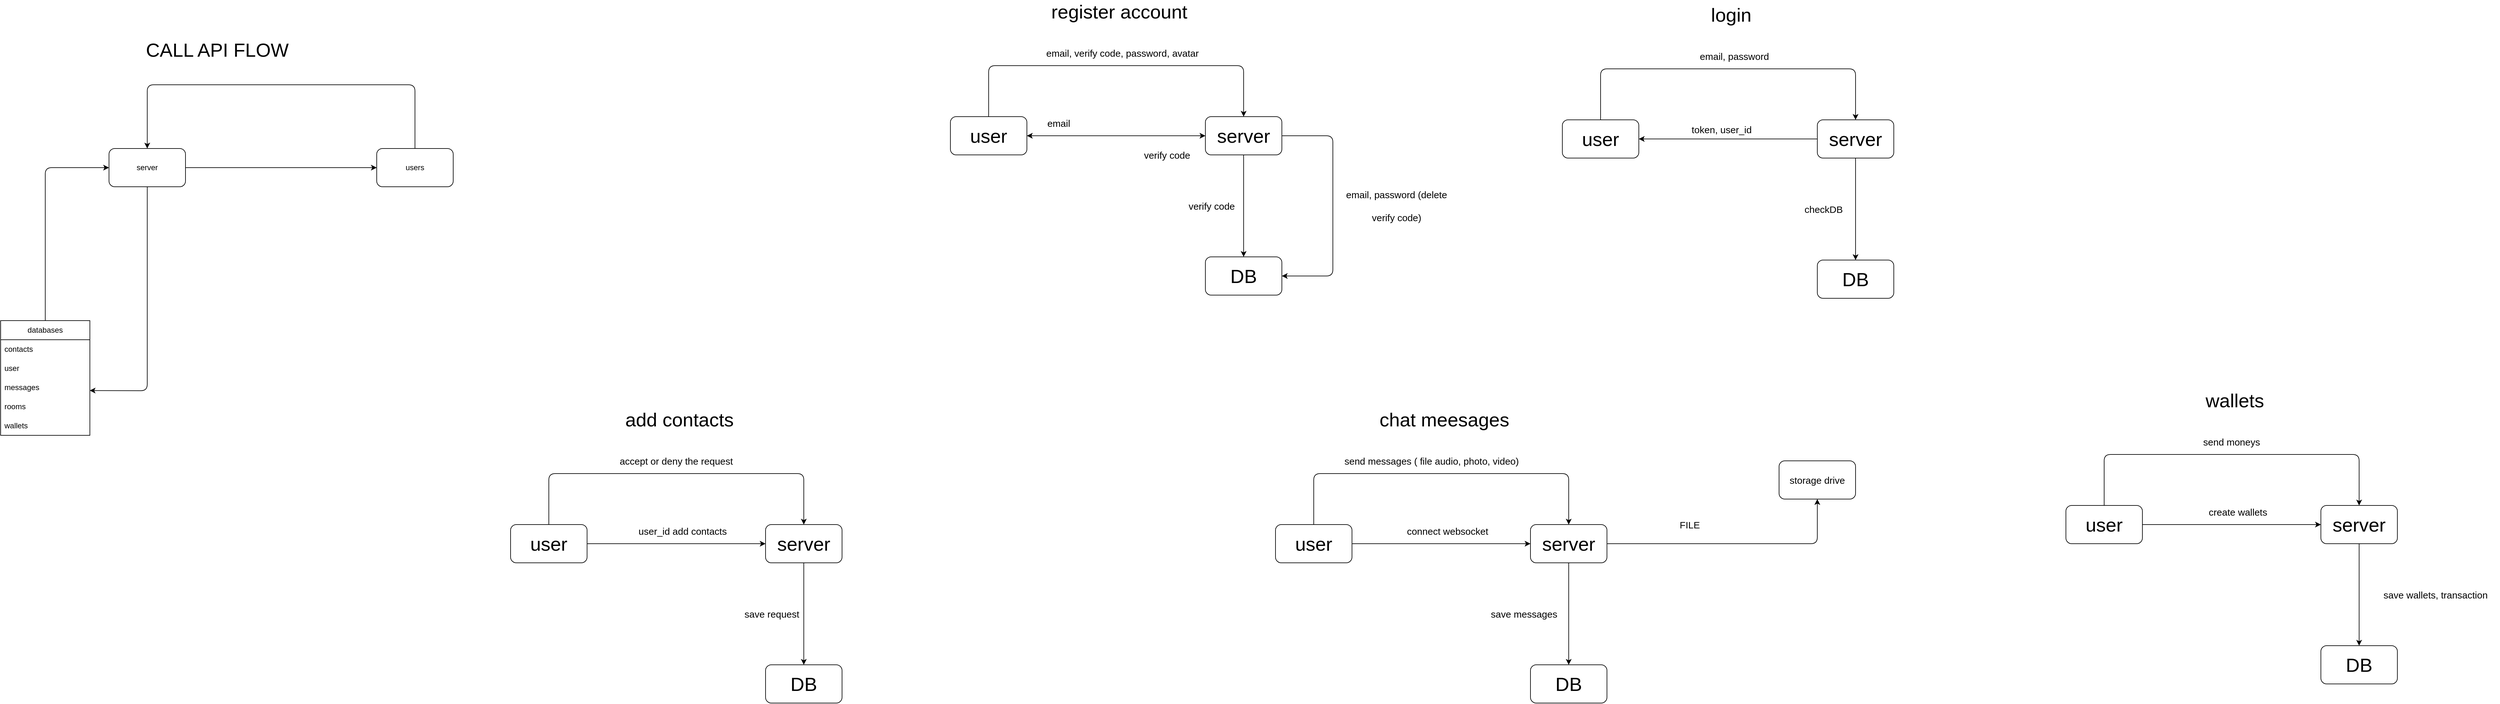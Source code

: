 <mxfile version="22.1.11" type="device">
  <diagram id="0tbcOFKwYmVJheq43jTC" name="Page-1">
    <mxGraphModel dx="4914" dy="4050" grid="1" gridSize="10" guides="1" tooltips="1" connect="1" arrows="1" fold="1" page="1" pageScale="1" pageWidth="850" pageHeight="1100" math="0" shadow="0">
      <root>
        <mxCell id="0" />
        <mxCell id="1" parent="0" />
        <mxCell id="9" style="edgeStyle=none;html=1;entryX=0.998;entryY=0.656;entryDx=0;entryDy=0;entryPerimeter=0;" parent="1" source="2" target="6" edge="1">
          <mxGeometry relative="1" as="geometry">
            <Array as="points">
              <mxPoint x="280" y="520" />
            </Array>
          </mxGeometry>
        </mxCell>
        <mxCell id="14" style="edgeStyle=none;html=1;" parent="1" source="2" target="11" edge="1">
          <mxGeometry relative="1" as="geometry" />
        </mxCell>
        <mxCell id="2" value="server" style="rounded=1;whiteSpace=wrap;html=1;" parent="1" vertex="1">
          <mxGeometry x="220" y="140" width="120" height="60" as="geometry" />
        </mxCell>
        <mxCell id="10" style="edgeStyle=none;html=1;entryX=0;entryY=0.5;entryDx=0;entryDy=0;" parent="1" source="3" target="2" edge="1">
          <mxGeometry relative="1" as="geometry">
            <Array as="points">
              <mxPoint x="120" y="170" />
            </Array>
          </mxGeometry>
        </mxCell>
        <mxCell id="3" value="databases" style="swimlane;fontStyle=0;childLayout=stackLayout;horizontal=1;startSize=30;horizontalStack=0;resizeParent=1;resizeParentMax=0;resizeLast=0;collapsible=1;marginBottom=0;whiteSpace=wrap;html=1;" parent="1" vertex="1">
          <mxGeometry x="50" y="410" width="140" height="180" as="geometry" />
        </mxCell>
        <mxCell id="4" value="contacts" style="text;strokeColor=none;fillColor=none;align=left;verticalAlign=middle;spacingLeft=4;spacingRight=4;overflow=hidden;points=[[0,0.5],[1,0.5]];portConstraint=eastwest;rotatable=0;whiteSpace=wrap;html=1;" parent="3" vertex="1">
          <mxGeometry y="30" width="140" height="30" as="geometry" />
        </mxCell>
        <mxCell id="5" value="user" style="text;strokeColor=none;fillColor=none;align=left;verticalAlign=middle;spacingLeft=4;spacingRight=4;overflow=hidden;points=[[0,0.5],[1,0.5]];portConstraint=eastwest;rotatable=0;whiteSpace=wrap;html=1;" parent="3" vertex="1">
          <mxGeometry y="60" width="140" height="30" as="geometry" />
        </mxCell>
        <mxCell id="6" value="messages" style="text;strokeColor=none;fillColor=none;align=left;verticalAlign=middle;spacingLeft=4;spacingRight=4;overflow=hidden;points=[[0,0.5],[1,0.5]];portConstraint=eastwest;rotatable=0;whiteSpace=wrap;html=1;" parent="3" vertex="1">
          <mxGeometry y="90" width="140" height="30" as="geometry" />
        </mxCell>
        <mxCell id="7" value="rooms" style="text;strokeColor=none;fillColor=none;align=left;verticalAlign=middle;spacingLeft=4;spacingRight=4;overflow=hidden;points=[[0,0.5],[1,0.5]];portConstraint=eastwest;rotatable=0;whiteSpace=wrap;html=1;" parent="3" vertex="1">
          <mxGeometry y="120" width="140" height="30" as="geometry" />
        </mxCell>
        <mxCell id="8" value="wallets" style="text;strokeColor=none;fillColor=none;align=left;verticalAlign=middle;spacingLeft=4;spacingRight=4;overflow=hidden;points=[[0,0.5],[1,0.5]];portConstraint=eastwest;rotatable=0;whiteSpace=wrap;html=1;" parent="3" vertex="1">
          <mxGeometry y="150" width="140" height="30" as="geometry" />
        </mxCell>
        <mxCell id="15" style="edgeStyle=none;html=1;entryX=0.5;entryY=0;entryDx=0;entryDy=0;" parent="1" source="11" target="2" edge="1">
          <mxGeometry relative="1" as="geometry">
            <Array as="points">
              <mxPoint x="700" y="40" />
              <mxPoint x="280" y="40" />
            </Array>
          </mxGeometry>
        </mxCell>
        <mxCell id="11" value="users" style="rounded=1;whiteSpace=wrap;html=1;" parent="1" vertex="1">
          <mxGeometry x="640" y="140" width="120" height="60" as="geometry" />
        </mxCell>
        <mxCell id="16" value="&lt;font style=&quot;font-size: 30px;&quot;&gt;CALL API FLOW&lt;/font&gt;" style="text;html=1;strokeColor=none;fillColor=none;align=center;verticalAlign=middle;whiteSpace=wrap;rounded=0;" parent="1" vertex="1">
          <mxGeometry x="240" y="-70" width="300" height="110" as="geometry" />
        </mxCell>
        <mxCell id="17" value="add contacts" style="text;html=1;strokeColor=none;fillColor=none;align=center;verticalAlign=middle;whiteSpace=wrap;rounded=0;fontSize=30;" parent="1" vertex="1">
          <mxGeometry x="1000" y="550" width="230" height="30" as="geometry" />
        </mxCell>
        <mxCell id="19" style="edgeStyle=none;html=1;fontSize=30;" parent="1" source="18" edge="1">
          <mxGeometry relative="1" as="geometry">
            <mxPoint x="1250" y="760" as="targetPoint" />
          </mxGeometry>
        </mxCell>
        <mxCell id="33" style="edgeStyle=none;html=1;entryX=0.5;entryY=0;entryDx=0;entryDy=0;fontSize=15;" parent="1" source="18" target="20" edge="1">
          <mxGeometry relative="1" as="geometry">
            <Array as="points">
              <mxPoint x="910" y="650" />
              <mxPoint x="1310" y="650" />
            </Array>
          </mxGeometry>
        </mxCell>
        <mxCell id="18" value="user" style="rounded=1;whiteSpace=wrap;html=1;fontSize=30;" parent="1" vertex="1">
          <mxGeometry x="850" y="730" width="120" height="60" as="geometry" />
        </mxCell>
        <mxCell id="27" style="edgeStyle=none;html=1;entryX=0.5;entryY=0;entryDx=0;entryDy=0;fontSize=30;" parent="1" source="20" target="26" edge="1">
          <mxGeometry relative="1" as="geometry" />
        </mxCell>
        <mxCell id="20" value="server" style="rounded=1;whiteSpace=wrap;html=1;fontSize=30;" parent="1" vertex="1">
          <mxGeometry x="1250" y="730" width="120" height="60" as="geometry" />
        </mxCell>
        <mxCell id="26" value="DB" style="rounded=1;whiteSpace=wrap;html=1;fontSize=30;" parent="1" vertex="1">
          <mxGeometry x="1250" y="950" width="120" height="60" as="geometry" />
        </mxCell>
        <mxCell id="28" value="&lt;font style=&quot;font-size: 15px;&quot;&gt;save request&lt;/font&gt;" style="text;html=1;strokeColor=none;fillColor=none;align=center;verticalAlign=middle;whiteSpace=wrap;rounded=0;fontSize=30;" parent="1" vertex="1">
          <mxGeometry x="1160" y="850" width="200" height="30" as="geometry" />
        </mxCell>
        <mxCell id="30" value="&lt;span style=&quot;font-size: 15px;&quot;&gt;user_id add contacts&lt;/span&gt;" style="text;html=1;strokeColor=none;fillColor=none;align=center;verticalAlign=middle;whiteSpace=wrap;rounded=0;fontSize=30;" parent="1" vertex="1">
          <mxGeometry x="1020" y="720" width="200" height="30" as="geometry" />
        </mxCell>
        <mxCell id="34" value="&lt;span style=&quot;font-size: 15px;&quot;&gt;accept or deny the request&lt;/span&gt;" style="text;html=1;strokeColor=none;fillColor=none;align=center;verticalAlign=middle;whiteSpace=wrap;rounded=0;fontSize=30;" parent="1" vertex="1">
          <mxGeometry x="1010" y="610" width="200" height="30" as="geometry" />
        </mxCell>
        <mxCell id="37" value="register account" style="text;html=1;strokeColor=none;fillColor=none;align=center;verticalAlign=middle;whiteSpace=wrap;rounded=0;fontSize=30;" parent="1" vertex="1">
          <mxGeometry x="1690" y="-90" width="230" height="30" as="geometry" />
        </mxCell>
        <mxCell id="38" style="edgeStyle=none;html=1;fontSize=30;" parent="1" source="40" edge="1">
          <mxGeometry relative="1" as="geometry">
            <mxPoint x="1940" y="120" as="targetPoint" />
          </mxGeometry>
        </mxCell>
        <mxCell id="39" style="edgeStyle=none;html=1;entryX=0.5;entryY=0;entryDx=0;entryDy=0;fontSize=15;" parent="1" source="40" target="44" edge="1">
          <mxGeometry relative="1" as="geometry">
            <Array as="points">
              <mxPoint x="1600" y="10" />
              <mxPoint x="2000" y="10" />
            </Array>
          </mxGeometry>
        </mxCell>
        <mxCell id="40" value="user" style="rounded=1;whiteSpace=wrap;html=1;fontSize=30;" parent="1" vertex="1">
          <mxGeometry x="1540" y="90" width="120" height="60" as="geometry" />
        </mxCell>
        <mxCell id="41" style="edgeStyle=none;html=1;entryX=0.5;entryY=0;entryDx=0;entryDy=0;fontSize=30;" parent="1" source="44" target="45" edge="1">
          <mxGeometry relative="1" as="geometry" />
        </mxCell>
        <mxCell id="42" style="edgeStyle=none;html=1;fontSize=15;" parent="1" source="44" target="40" edge="1">
          <mxGeometry relative="1" as="geometry" />
        </mxCell>
        <mxCell id="43" style="edgeStyle=none;html=1;entryX=1;entryY=0.5;entryDx=0;entryDy=0;fontSize=15;" parent="1" source="44" target="45" edge="1">
          <mxGeometry relative="1" as="geometry">
            <Array as="points">
              <mxPoint x="2140" y="120" />
              <mxPoint x="2140" y="340" />
            </Array>
          </mxGeometry>
        </mxCell>
        <mxCell id="44" value="server" style="rounded=1;whiteSpace=wrap;html=1;fontSize=30;" parent="1" vertex="1">
          <mxGeometry x="1940" y="90" width="120" height="60" as="geometry" />
        </mxCell>
        <mxCell id="45" value="DB" style="rounded=1;whiteSpace=wrap;html=1;fontSize=30;" parent="1" vertex="1">
          <mxGeometry x="1940" y="310" width="120" height="60" as="geometry" />
        </mxCell>
        <mxCell id="46" value="&lt;font style=&quot;font-size: 15px;&quot;&gt;verify code&lt;/font&gt;" style="text;html=1;strokeColor=none;fillColor=none;align=center;verticalAlign=middle;whiteSpace=wrap;rounded=0;fontSize=30;" parent="1" vertex="1">
          <mxGeometry x="1850" y="210" width="200" height="30" as="geometry" />
        </mxCell>
        <mxCell id="47" value="&lt;font style=&quot;font-size: 15px;&quot;&gt;email&lt;/font&gt;" style="text;html=1;strokeColor=none;fillColor=none;align=center;verticalAlign=middle;whiteSpace=wrap;rounded=0;fontSize=30;" parent="1" vertex="1">
          <mxGeometry x="1610" y="80" width="200" height="30" as="geometry" />
        </mxCell>
        <mxCell id="48" value="&lt;font style=&quot;font-size: 15px;&quot;&gt;verify code&lt;/font&gt;" style="text;html=1;strokeColor=none;fillColor=none;align=center;verticalAlign=middle;whiteSpace=wrap;rounded=0;fontSize=30;" parent="1" vertex="1">
          <mxGeometry x="1780" y="130" width="200" height="30" as="geometry" />
        </mxCell>
        <mxCell id="49" value="&lt;font style=&quot;font-size: 15px;&quot;&gt;email, verify code, password, avatar&lt;/font&gt;" style="text;html=1;strokeColor=none;fillColor=none;align=center;verticalAlign=middle;whiteSpace=wrap;rounded=0;fontSize=30;" parent="1" vertex="1">
          <mxGeometry x="1680" y="-30" width="260" height="30" as="geometry" />
        </mxCell>
        <mxCell id="50" value="&lt;span style=&quot;font-size: 15px;&quot;&gt;email, password (delete verify code)&lt;/span&gt;" style="text;html=1;strokeColor=none;fillColor=none;align=center;verticalAlign=middle;whiteSpace=wrap;rounded=0;fontSize=30;" parent="1" vertex="1">
          <mxGeometry x="2140" y="210" width="200" height="30" as="geometry" />
        </mxCell>
        <mxCell id="51" value="chat meesages" style="text;html=1;strokeColor=none;fillColor=none;align=center;verticalAlign=middle;whiteSpace=wrap;rounded=0;fontSize=30;" parent="1" vertex="1">
          <mxGeometry x="2200" y="550" width="230" height="30" as="geometry" />
        </mxCell>
        <mxCell id="52" style="edgeStyle=none;html=1;fontSize=30;" parent="1" source="54" edge="1">
          <mxGeometry relative="1" as="geometry">
            <mxPoint x="2450" y="760" as="targetPoint" />
          </mxGeometry>
        </mxCell>
        <mxCell id="53" style="edgeStyle=none;html=1;entryX=0.5;entryY=0;entryDx=0;entryDy=0;fontSize=15;" parent="1" source="54" target="57" edge="1">
          <mxGeometry relative="1" as="geometry">
            <Array as="points">
              <mxPoint x="2110" y="650" />
              <mxPoint x="2510" y="650" />
            </Array>
          </mxGeometry>
        </mxCell>
        <mxCell id="54" value="user" style="rounded=1;whiteSpace=wrap;html=1;fontSize=30;" parent="1" vertex="1">
          <mxGeometry x="2050" y="730" width="120" height="60" as="geometry" />
        </mxCell>
        <mxCell id="55" style="edgeStyle=none;html=1;entryX=0.5;entryY=0;entryDx=0;entryDy=0;fontSize=30;" parent="1" source="57" target="58" edge="1">
          <mxGeometry relative="1" as="geometry" />
        </mxCell>
        <mxCell id="64" style="edgeStyle=none;html=1;entryX=0.5;entryY=1;entryDx=0;entryDy=0;fontSize=15;" parent="1" source="57" target="63" edge="1">
          <mxGeometry relative="1" as="geometry">
            <Array as="points">
              <mxPoint x="2900" y="760" />
            </Array>
          </mxGeometry>
        </mxCell>
        <mxCell id="57" value="server" style="rounded=1;whiteSpace=wrap;html=1;fontSize=30;" parent="1" vertex="1">
          <mxGeometry x="2450" y="730" width="120" height="60" as="geometry" />
        </mxCell>
        <mxCell id="58" value="DB" style="rounded=1;whiteSpace=wrap;html=1;fontSize=30;" parent="1" vertex="1">
          <mxGeometry x="2450" y="950" width="120" height="60" as="geometry" />
        </mxCell>
        <mxCell id="59" value="&lt;font style=&quot;font-size: 15px;&quot;&gt;save messages&lt;/font&gt;" style="text;html=1;strokeColor=none;fillColor=none;align=center;verticalAlign=middle;whiteSpace=wrap;rounded=0;fontSize=30;" parent="1" vertex="1">
          <mxGeometry x="2340" y="850" width="200" height="30" as="geometry" />
        </mxCell>
        <mxCell id="60" value="&lt;span style=&quot;font-size: 15px;&quot;&gt;connect websocket&lt;/span&gt;" style="text;html=1;strokeColor=none;fillColor=none;align=center;verticalAlign=middle;whiteSpace=wrap;rounded=0;fontSize=30;" parent="1" vertex="1">
          <mxGeometry x="2220" y="720" width="200" height="30" as="geometry" />
        </mxCell>
        <mxCell id="61" value="&lt;span style=&quot;font-size: 15px;&quot;&gt;send messages ( file audio, photo, video)&lt;/span&gt;" style="text;html=1;strokeColor=none;fillColor=none;align=center;verticalAlign=middle;whiteSpace=wrap;rounded=0;fontSize=30;" parent="1" vertex="1">
          <mxGeometry x="2150" y="610" width="290" height="30" as="geometry" />
        </mxCell>
        <mxCell id="62" value="&lt;span style=&quot;font-size: 15px;&quot;&gt;FILE&lt;/span&gt;" style="text;html=1;strokeColor=none;fillColor=none;align=center;verticalAlign=middle;whiteSpace=wrap;rounded=0;fontSize=30;" parent="1" vertex="1">
          <mxGeometry x="2600" y="710" width="200" height="30" as="geometry" />
        </mxCell>
        <mxCell id="63" value="storage drive" style="rounded=1;whiteSpace=wrap;html=1;fontSize=15;" parent="1" vertex="1">
          <mxGeometry x="2840" y="630" width="120" height="60" as="geometry" />
        </mxCell>
        <mxCell id="65" value="login" style="text;html=1;strokeColor=none;fillColor=none;align=center;verticalAlign=middle;whiteSpace=wrap;rounded=0;fontSize=30;" parent="1" vertex="1">
          <mxGeometry x="2650" y="-85" width="230" height="30" as="geometry" />
        </mxCell>
        <mxCell id="67" style="edgeStyle=none;html=1;entryX=0.5;entryY=0;entryDx=0;entryDy=0;fontSize=15;" parent="1" source="68" target="72" edge="1">
          <mxGeometry relative="1" as="geometry">
            <Array as="points">
              <mxPoint x="2560" y="15" />
              <mxPoint x="2960" y="15" />
            </Array>
          </mxGeometry>
        </mxCell>
        <mxCell id="68" value="user" style="rounded=1;whiteSpace=wrap;html=1;fontSize=30;" parent="1" vertex="1">
          <mxGeometry x="2500" y="95" width="120" height="60" as="geometry" />
        </mxCell>
        <mxCell id="69" style="edgeStyle=none;html=1;entryX=0.5;entryY=0;entryDx=0;entryDy=0;fontSize=30;" parent="1" source="72" target="73" edge="1">
          <mxGeometry relative="1" as="geometry" />
        </mxCell>
        <mxCell id="79" style="edgeStyle=none;html=1;entryX=1;entryY=0.5;entryDx=0;entryDy=0;fontSize=15;" parent="1" source="72" target="68" edge="1">
          <mxGeometry relative="1" as="geometry" />
        </mxCell>
        <mxCell id="72" value="server" style="rounded=1;whiteSpace=wrap;html=1;fontSize=30;" parent="1" vertex="1">
          <mxGeometry x="2900" y="95" width="120" height="60" as="geometry" />
        </mxCell>
        <mxCell id="73" value="DB" style="rounded=1;whiteSpace=wrap;html=1;fontSize=30;" parent="1" vertex="1">
          <mxGeometry x="2900" y="315" width="120" height="60" as="geometry" />
        </mxCell>
        <mxCell id="74" value="&lt;font style=&quot;font-size: 15px;&quot;&gt;checkDB&lt;/font&gt;" style="text;html=1;strokeColor=none;fillColor=none;align=center;verticalAlign=middle;whiteSpace=wrap;rounded=0;fontSize=30;" parent="1" vertex="1">
          <mxGeometry x="2810" y="215" width="200" height="30" as="geometry" />
        </mxCell>
        <mxCell id="75" value="&lt;span style=&quot;font-size: 15px;&quot;&gt;token, user_id&lt;/span&gt;" style="text;html=1;strokeColor=none;fillColor=none;align=center;verticalAlign=middle;whiteSpace=wrap;rounded=0;fontSize=30;" parent="1" vertex="1">
          <mxGeometry x="2650" y="90" width="200" height="30" as="geometry" />
        </mxCell>
        <mxCell id="77" value="&lt;font style=&quot;font-size: 15px;&quot;&gt;email, password&lt;/font&gt;" style="text;html=1;strokeColor=none;fillColor=none;align=center;verticalAlign=middle;whiteSpace=wrap;rounded=0;fontSize=30;" parent="1" vertex="1">
          <mxGeometry x="2640" y="-25" width="260" height="30" as="geometry" />
        </mxCell>
        <mxCell id="91" value="wallets" style="text;html=1;strokeColor=none;fillColor=none;align=center;verticalAlign=middle;whiteSpace=wrap;rounded=0;fontSize=30;" parent="1" vertex="1">
          <mxGeometry x="3440" y="520" width="230" height="30" as="geometry" />
        </mxCell>
        <mxCell id="92" style="edgeStyle=none;html=1;fontSize=30;" parent="1" source="94" edge="1">
          <mxGeometry relative="1" as="geometry">
            <mxPoint x="3690" y="730" as="targetPoint" />
          </mxGeometry>
        </mxCell>
        <mxCell id="93" style="edgeStyle=none;html=1;entryX=0.5;entryY=0;entryDx=0;entryDy=0;fontSize=15;" parent="1" source="94" target="97" edge="1">
          <mxGeometry relative="1" as="geometry">
            <Array as="points">
              <mxPoint x="3350" y="620" />
              <mxPoint x="3750" y="620" />
            </Array>
          </mxGeometry>
        </mxCell>
        <mxCell id="94" value="user" style="rounded=1;whiteSpace=wrap;html=1;fontSize=30;" parent="1" vertex="1">
          <mxGeometry x="3290" y="700" width="120" height="60" as="geometry" />
        </mxCell>
        <mxCell id="95" style="edgeStyle=none;html=1;entryX=0.5;entryY=0;entryDx=0;entryDy=0;fontSize=30;" parent="1" source="97" target="98" edge="1">
          <mxGeometry relative="1" as="geometry" />
        </mxCell>
        <mxCell id="97" value="server" style="rounded=1;whiteSpace=wrap;html=1;fontSize=30;" parent="1" vertex="1">
          <mxGeometry x="3690" y="700" width="120" height="60" as="geometry" />
        </mxCell>
        <mxCell id="98" value="DB" style="rounded=1;whiteSpace=wrap;html=1;fontSize=30;" parent="1" vertex="1">
          <mxGeometry x="3690" y="920" width="120" height="60" as="geometry" />
        </mxCell>
        <mxCell id="99" value="&lt;font style=&quot;font-size: 15px;&quot;&gt;save wallets,&amp;nbsp;transaction&lt;/font&gt;" style="text;html=1;strokeColor=none;fillColor=none;align=center;verticalAlign=middle;whiteSpace=wrap;rounded=0;fontSize=30;" parent="1" vertex="1">
          <mxGeometry x="3770" y="820" width="200" height="30" as="geometry" />
        </mxCell>
        <mxCell id="100" value="&lt;span style=&quot;font-size: 15px;&quot;&gt;create wallets&lt;/span&gt;" style="text;html=1;strokeColor=none;fillColor=none;align=center;verticalAlign=middle;whiteSpace=wrap;rounded=0;fontSize=30;" parent="1" vertex="1">
          <mxGeometry x="3460" y="690" width="200" height="30" as="geometry" />
        </mxCell>
        <mxCell id="101" value="&lt;span style=&quot;font-size: 15px;&quot;&gt;send moneys&lt;/span&gt;" style="text;html=1;strokeColor=none;fillColor=none;align=center;verticalAlign=middle;whiteSpace=wrap;rounded=0;fontSize=30;" parent="1" vertex="1">
          <mxGeometry x="3450" y="580" width="200" height="30" as="geometry" />
        </mxCell>
      </root>
    </mxGraphModel>
  </diagram>
</mxfile>
